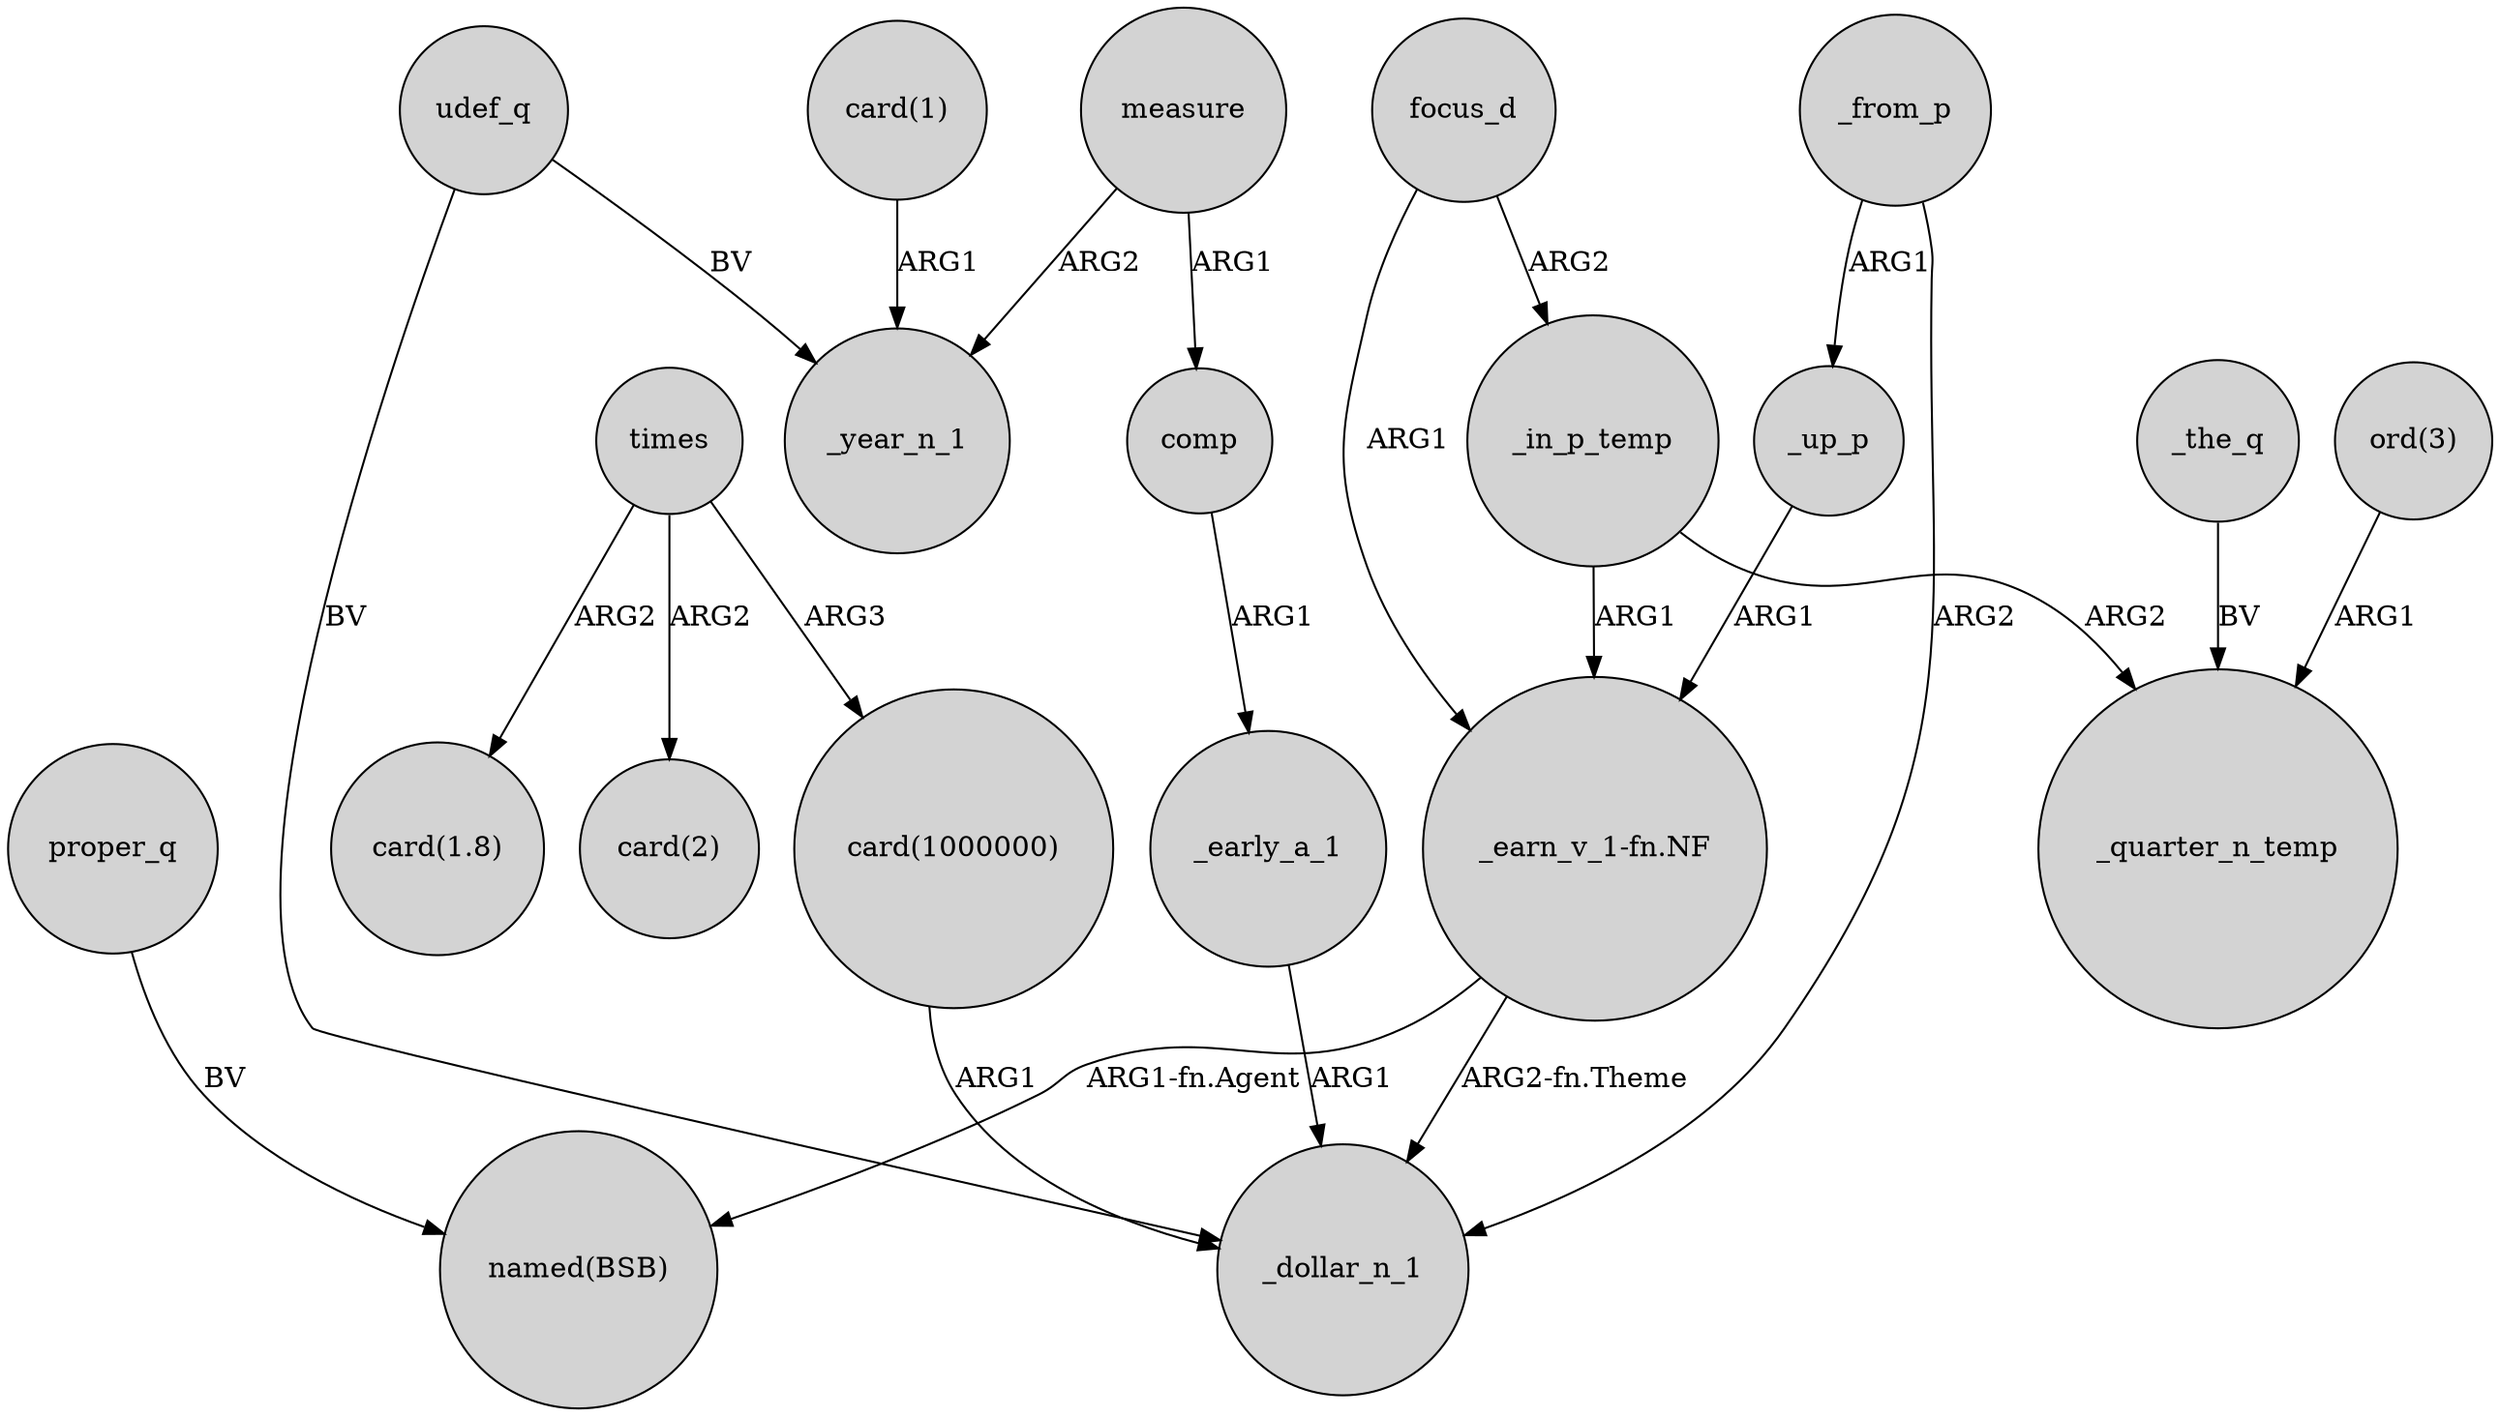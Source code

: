 digraph {
	node [shape=circle style=filled]
	proper_q -> "named(BSB)" [label=BV]
	"card(1000000)" -> _dollar_n_1 [label=ARG1]
	focus_d -> _in_p_temp [label=ARG2]
	_early_a_1 -> _dollar_n_1 [label=ARG1]
	focus_d -> "_earn_v_1-fn.NF" [label=ARG1]
	measure -> _year_n_1 [label=ARG2]
	"_earn_v_1-fn.NF" -> "named(BSB)" [label="ARG1-fn.Agent"]
	"_earn_v_1-fn.NF" -> _dollar_n_1 [label="ARG2-fn.Theme"]
	_in_p_temp -> "_earn_v_1-fn.NF" [label=ARG1]
	_the_q -> _quarter_n_temp [label=BV]
	_from_p -> _up_p [label=ARG1]
	measure -> comp [label=ARG1]
	_in_p_temp -> _quarter_n_temp [label=ARG2]
	"ord(3)" -> _quarter_n_temp [label=ARG1]
	times -> "card(1000000)" [label=ARG3]
	_up_p -> "_earn_v_1-fn.NF" [label=ARG1]
	times -> "card(1.8)" [label=ARG2]
	times -> "card(2)" [label=ARG2]
	"card(1)" -> _year_n_1 [label=ARG1]
	udef_q -> _year_n_1 [label=BV]
	_from_p -> _dollar_n_1 [label=ARG2]
	comp -> _early_a_1 [label=ARG1]
	udef_q -> _dollar_n_1 [label=BV]
}
